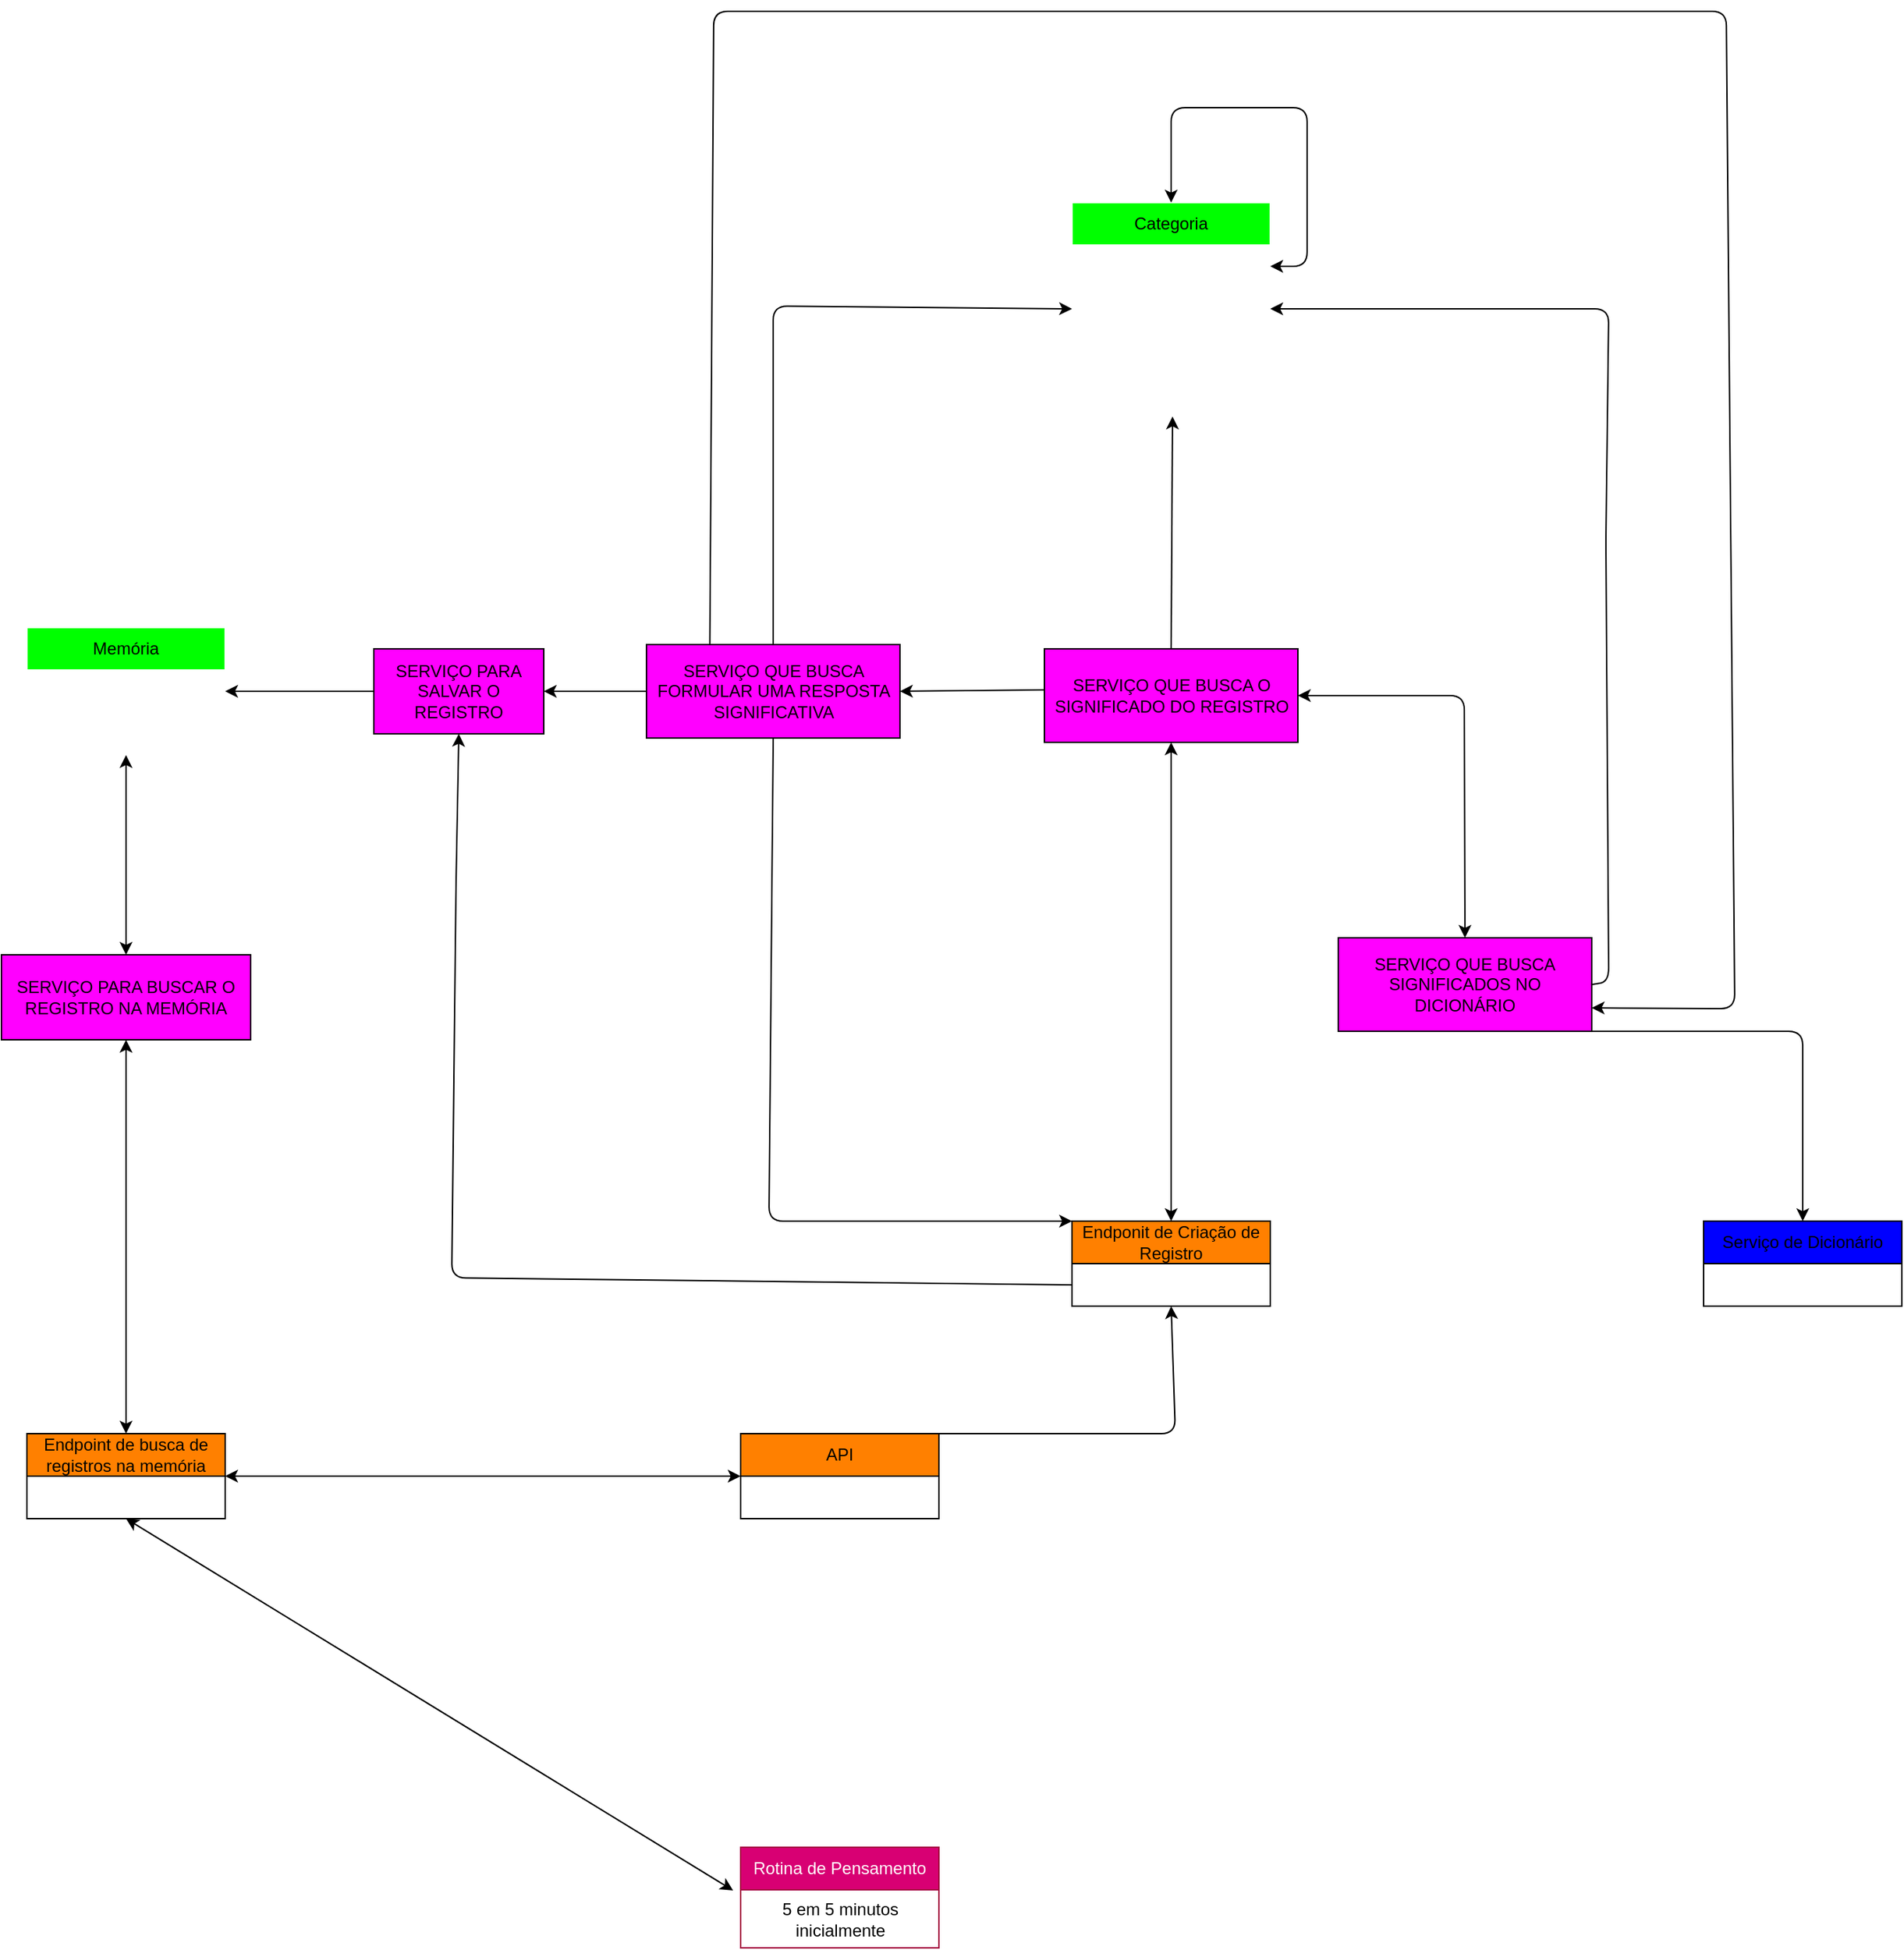 <mxfile>
    <diagram name="Page-1" id="5f0bae14-7c28-e335-631c-24af17079c00">
        <mxGraphModel dx="1007" dy="1542" grid="0" gridSize="10" guides="1" tooltips="1" connect="1" arrows="1" fold="1" page="1" pageScale="1" pageWidth="1100" pageHeight="850" background="none" math="0" shadow="0">
            <root>
                <mxCell id="0"/>
                <mxCell id="1" parent="0"/>
                <mxCell id="202" value="" style="edgeStyle=none;html=1;" parent="1" edge="1">
                    <mxGeometry relative="1" as="geometry">
                        <mxPoint x="447" y="502" as="sourcePoint"/>
                    </mxGeometry>
                </mxCell>
                <mxCell id="216" style="edgeStyle=none;html=1;exitX=0;exitY=0.5;exitDx=0;exitDy=0;entryX=1;entryY=0.5;entryDx=0;entryDy=0;" parent="1" edge="1">
                    <mxGeometry relative="1" as="geometry">
                        <mxPoint x="278" y="254" as="targetPoint"/>
                    </mxGeometry>
                </mxCell>
                <mxCell id="217" style="edgeStyle=none;html=1;entryX=0.5;entryY=0;entryDx=0;entryDy=0;" parent="1" edge="1">
                    <mxGeometry relative="1" as="geometry">
                        <mxPoint x="445.769" y="284" as="sourcePoint"/>
                    </mxGeometry>
                </mxCell>
                <mxCell id="236" value="" style="edgeStyle=none;html=1;" parent="1" edge="1">
                    <mxGeometry relative="1" as="geometry">
                        <mxPoint x="515" y="253.11" as="sourcePoint"/>
                    </mxGeometry>
                </mxCell>
                <mxCell id="212" style="edgeStyle=none;html=1;exitX=0.5;exitY=1;exitDx=0;exitDy=0;entryX=0.5;entryY=0;entryDx=0;entryDy=0;" parent="1" edge="1">
                    <mxGeometry relative="1" as="geometry">
                        <mxPoint x="447" y="392" as="sourcePoint"/>
                    </mxGeometry>
                </mxCell>
                <mxCell id="242" value="" style="edgeStyle=none;html=1;fontColor=#FFFFFF;entryX=0.5;entryY=1;entryDx=0;entryDy=0;exitX=0.5;exitY=0;exitDx=0;exitDy=0;" parent="1" source="239" target="241" edge="1">
                    <mxGeometry relative="1" as="geometry">
                        <Array as="points">
                            <mxPoint x="867" y="715"/>
                        </Array>
                    </mxGeometry>
                </mxCell>
                <mxCell id="315" value="" style="edgeStyle=none;html=1;startArrow=classic;startFill=1;" edge="1" parent="1" source="239" target="314">
                    <mxGeometry relative="1" as="geometry"/>
                </mxCell>
                <mxCell id="239" value="API" style="swimlane;fontStyle=0;childLayout=stackLayout;horizontal=1;startSize=30;horizontalStack=0;resizeParent=1;resizeParentMax=0;resizeLast=0;collapsible=1;marginBottom=0;whiteSpace=wrap;html=1;fillColor=#FF8000;" parent="1" vertex="1">
                    <mxGeometry x="560" y="715" width="140" height="60" as="geometry"/>
                </mxCell>
                <mxCell id="296" style="edgeStyle=none;html=1;exitX=0;exitY=0.75;exitDx=0;exitDy=0;entryX=0.5;entryY=1;entryDx=0;entryDy=0;startArrow=none;startFill=0;" parent="1" source="241" target="277" edge="1">
                    <mxGeometry relative="1" as="geometry">
                        <Array as="points">
                            <mxPoint x="356" y="605"/>
                            <mxPoint x="359" y="328"/>
                        </Array>
                    </mxGeometry>
                </mxCell>
                <mxCell id="300" style="edgeStyle=none;html=1;exitX=0.5;exitY=0;exitDx=0;exitDy=0;entryX=0.5;entryY=1;entryDx=0;entryDy=0;startArrow=classic;startFill=1;" parent="1" source="241" target="280" edge="1">
                    <mxGeometry relative="1" as="geometry">
                        <Array as="points"/>
                    </mxGeometry>
                </mxCell>
                <mxCell id="241" value="Endponit de Criação de Registro" style="swimlane;fontStyle=0;childLayout=stackLayout;horizontal=1;startSize=30;horizontalStack=0;resizeParent=1;resizeParentMax=0;resizeLast=0;collapsible=1;marginBottom=0;whiteSpace=wrap;html=1;fillColor=#FF8000;" parent="1" vertex="1">
                    <mxGeometry x="794" y="565" width="140" height="60" as="geometry"/>
                </mxCell>
                <mxCell id="256" value="Categoria" style="swimlane;fontStyle=0;childLayout=stackLayout;horizontal=1;startSize=30;horizontalStack=0;resizeParent=1;resizeParentMax=0;resizeLast=0;collapsible=1;marginBottom=0;whiteSpace=wrap;html=1;labelBackgroundColor=none;strokeColor=#FFFFFF;fontColor=#000000;fillColor=#00FF00;" parent="1" vertex="1">
                    <mxGeometry x="794" y="-154" width="140" height="150" as="geometry"/>
                </mxCell>
                <mxCell id="257" value="nome" style="text;strokeColor=none;fillColor=none;align=left;verticalAlign=middle;spacingLeft=4;spacingRight=4;overflow=hidden;points=[[0,0.5],[1,0.5]];portConstraint=eastwest;rotatable=0;whiteSpace=wrap;html=1;labelBackgroundColor=none;fontColor=#FFFFFF;" parent="256" vertex="1">
                    <mxGeometry y="30" width="140" height="30" as="geometry"/>
                </mxCell>
                <mxCell id="258" value="significado" style="text;strokeColor=none;fillColor=none;align=left;verticalAlign=middle;spacingLeft=4;spacingRight=4;overflow=hidden;points=[[0,0.5],[1,0.5]];portConstraint=eastwest;rotatable=0;whiteSpace=wrap;html=1;labelBackgroundColor=none;fontColor=#FFFFFF;" parent="256" vertex="1">
                    <mxGeometry y="60" width="140" height="30" as="geometry"/>
                </mxCell>
                <mxCell id="259" value="valor" style="text;strokeColor=none;fillColor=none;align=left;verticalAlign=middle;spacingLeft=4;spacingRight=4;overflow=hidden;points=[[0,0.5],[1,0.5]];portConstraint=eastwest;rotatable=0;whiteSpace=wrap;html=1;labelBackgroundColor=none;fontColor=#FFFFFF;" parent="256" vertex="1">
                    <mxGeometry y="90" width="140" height="30" as="geometry"/>
                </mxCell>
                <mxCell id="255" style="edgeStyle=none;html=1;fontColor=#000000;startArrow=classic;startFill=1;exitX=0.5;exitY=0;exitDx=0;exitDy=0;entryX=1;entryY=0.5;entryDx=0;entryDy=0;" parent="256" source="256" target="257" edge="1">
                    <mxGeometry relative="1" as="geometry">
                        <mxPoint x="65" y="175.333" as="targetPoint"/>
                        <mxPoint x="65" y="-6" as="sourcePoint"/>
                        <Array as="points">
                            <mxPoint x="70" y="-67"/>
                            <mxPoint x="166" y="-67"/>
                            <mxPoint x="166" y="45"/>
                        </Array>
                    </mxGeometry>
                </mxCell>
                <mxCell id="261" value="sub_categoria" style="text;strokeColor=none;fillColor=none;align=left;verticalAlign=middle;spacingLeft=4;spacingRight=4;overflow=hidden;points=[[0,0.5],[1,0.5]];portConstraint=eastwest;rotatable=0;whiteSpace=wrap;html=1;labelBackgroundColor=none;fontColor=#FFFFFF;" parent="256" vertex="1">
                    <mxGeometry y="120" width="140" height="30" as="geometry"/>
                </mxCell>
                <mxCell id="262" value="Memória" style="swimlane;fontStyle=0;childLayout=stackLayout;horizontal=1;startSize=30;horizontalStack=0;resizeParent=1;resizeParentMax=0;resizeLast=0;collapsible=1;marginBottom=0;whiteSpace=wrap;html=1;labelBackgroundColor=none;strokeColor=#FFFFFF;fontColor=#000000;fillColor=#00FF00;" parent="1" vertex="1">
                    <mxGeometry x="56" y="146" width="140" height="90" as="geometry"/>
                </mxCell>
                <mxCell id="263" value="registro" style="text;strokeColor=none;fillColor=none;align=left;verticalAlign=middle;spacingLeft=4;spacingRight=4;overflow=hidden;points=[[0,0.5],[1,0.5]];portConstraint=eastwest;rotatable=0;whiteSpace=wrap;html=1;labelBackgroundColor=none;fontColor=#FFFFFF;" parent="262" vertex="1">
                    <mxGeometry y="30" width="140" height="30" as="geometry"/>
                </mxCell>
                <mxCell id="264" value="data" style="text;strokeColor=none;fillColor=none;align=left;verticalAlign=middle;spacingLeft=4;spacingRight=4;overflow=hidden;points=[[0,0.5],[1,0.5]];portConstraint=eastwest;rotatable=0;whiteSpace=wrap;html=1;labelBackgroundColor=none;fontColor=#FFFFFF;" parent="262" vertex="1">
                    <mxGeometry y="60" width="140" height="30" as="geometry"/>
                </mxCell>
                <mxCell id="269" value="Serviço de Dicionário" style="swimlane;fontStyle=0;childLayout=stackLayout;horizontal=1;startSize=30;horizontalStack=0;resizeParent=1;resizeParentMax=0;resizeLast=0;collapsible=1;marginBottom=0;whiteSpace=wrap;html=1;fillColor=#0000FF;" parent="1" vertex="1">
                    <mxGeometry x="1240" y="565" width="140" height="60" as="geometry"/>
                </mxCell>
                <mxCell id="295" style="edgeStyle=none;html=1;exitX=0;exitY=0.5;exitDx=0;exitDy=0;entryX=1;entryY=0.5;entryDx=0;entryDy=0;startArrow=none;startFill=0;" parent="1" source="277" target="263" edge="1">
                    <mxGeometry relative="1" as="geometry"/>
                </mxCell>
                <mxCell id="277" value="SERVIÇO PARA SALVAR O REGISTRO" style="whiteSpace=wrap;html=1;fillColor=#FF00FF;fontStyle=0;startSize=30;" parent="1" vertex="1">
                    <mxGeometry x="301" y="161" width="120" height="60" as="geometry"/>
                </mxCell>
                <mxCell id="301" style="edgeStyle=none;html=1;exitX=0.5;exitY=0;exitDx=0;exitDy=0;entryX=0.507;entryY=1.033;entryDx=0;entryDy=0;entryPerimeter=0;startArrow=none;startFill=0;" parent="1" source="280" target="261" edge="1">
                    <mxGeometry relative="1" as="geometry"/>
                </mxCell>
                <mxCell id="302" style="edgeStyle=none;html=1;exitX=1;exitY=0.5;exitDx=0;exitDy=0;entryX=0.5;entryY=0;entryDx=0;entryDy=0;startArrow=classic;startFill=1;" parent="1" source="280" target="285" edge="1">
                    <mxGeometry relative="1" as="geometry">
                        <Array as="points">
                            <mxPoint x="1071" y="194"/>
                        </Array>
                    </mxGeometry>
                </mxCell>
                <mxCell id="280" value="SERVIÇO QUE BUSCA O SIGNIFICADO DO REGISTRO" style="whiteSpace=wrap;html=1;fillColor=#FF00FF;fontStyle=0;startSize=30;" parent="1" vertex="1">
                    <mxGeometry x="774.5" y="161" width="179" height="66" as="geometry"/>
                </mxCell>
                <mxCell id="303" style="edgeStyle=none;html=1;exitX=1;exitY=1;exitDx=0;exitDy=0;entryX=0.5;entryY=0;entryDx=0;entryDy=0;startArrow=none;startFill=0;" parent="1" source="285" target="269" edge="1">
                    <mxGeometry relative="1" as="geometry">
                        <Array as="points">
                            <mxPoint x="1310" y="431"/>
                        </Array>
                    </mxGeometry>
                </mxCell>
                <mxCell id="306" style="edgeStyle=none;html=1;exitX=1;exitY=0.5;exitDx=0;exitDy=0;entryX=1;entryY=0.5;entryDx=0;entryDy=0;startArrow=none;startFill=0;endArrow=classic;endFill=1;" parent="1" source="285" target="258" edge="1">
                    <mxGeometry relative="1" as="geometry">
                        <Array as="points">
                            <mxPoint x="1173" y="396"/>
                            <mxPoint x="1171" y="85"/>
                            <mxPoint x="1173" y="-79"/>
                        </Array>
                    </mxGeometry>
                </mxCell>
                <mxCell id="285" value="SERVIÇO QUE BUSCA SIGNIFICADOS NO DICIONÁRIO" style="whiteSpace=wrap;html=1;fillColor=#FF00FF;fontStyle=0;startSize=30;" parent="1" vertex="1">
                    <mxGeometry x="982" y="365" width="179" height="66" as="geometry"/>
                </mxCell>
                <mxCell id="294" style="edgeStyle=none;html=1;exitX=0.5;exitY=1;exitDx=0;exitDy=0;entryX=0;entryY=0;entryDx=0;entryDy=0;startArrow=none;startFill=0;" parent="1" source="289" target="241" edge="1">
                    <mxGeometry relative="1" as="geometry">
                        <Array as="points">
                            <mxPoint x="580" y="565"/>
                        </Array>
                    </mxGeometry>
                </mxCell>
                <mxCell id="297" style="edgeStyle=none;html=1;exitX=0;exitY=0.5;exitDx=0;exitDy=0;startArrow=none;startFill=0;entryX=1;entryY=0.5;entryDx=0;entryDy=0;" parent="1" source="289" target="277" edge="1">
                    <mxGeometry relative="1" as="geometry">
                        <mxPoint x="492" y="313" as="targetPoint"/>
                    </mxGeometry>
                </mxCell>
                <mxCell id="305" style="edgeStyle=none;html=1;exitX=1;exitY=0.5;exitDx=0;exitDy=0;startArrow=classic;startFill=1;endArrow=none;endFill=0;" parent="1" source="289" edge="1">
                    <mxGeometry relative="1" as="geometry">
                        <mxPoint x="774" y="190" as="targetPoint"/>
                        <Array as="points"/>
                    </mxGeometry>
                </mxCell>
                <mxCell id="307" style="edgeStyle=none;html=1;exitX=0.5;exitY=0;exitDx=0;exitDy=0;entryX=0;entryY=0.5;entryDx=0;entryDy=0;fontColor=#000000;startArrow=none;startFill=0;endArrow=classic;endFill=1;" parent="1" source="289" target="258" edge="1">
                    <mxGeometry relative="1" as="geometry">
                        <Array as="points">
                            <mxPoint x="583" y="-81"/>
                        </Array>
                    </mxGeometry>
                </mxCell>
                <mxCell id="309" style="edgeStyle=none;html=1;exitX=0.25;exitY=0;exitDx=0;exitDy=0;entryX=1;entryY=0.75;entryDx=0;entryDy=0;fontColor=#000000;startArrow=none;startFill=0;endArrow=classic;endFill=1;" parent="1" source="289" target="285" edge="1">
                    <mxGeometry relative="1" as="geometry">
                        <Array as="points">
                            <mxPoint x="541" y="-289"/>
                            <mxPoint x="1256" y="-289"/>
                            <mxPoint x="1262" y="415"/>
                        </Array>
                    </mxGeometry>
                </mxCell>
                <mxCell id="289" value="SERVIÇO QUE BUSCA FORMULAR UMA RESPOSTA SIGNIFICATIVA" style="whiteSpace=wrap;html=1;fillColor=#FF00FF;fontStyle=0;startSize=30;" parent="1" vertex="1">
                    <mxGeometry x="493.5" y="158" width="179" height="66" as="geometry"/>
                </mxCell>
                <mxCell id="310" value="Rotina de Pensamento" style="swimlane;fontStyle=0;childLayout=stackLayout;horizontal=1;startSize=30;horizontalStack=0;resizeParent=1;resizeParentMax=0;resizeLast=0;collapsible=1;marginBottom=0;whiteSpace=wrap;html=1;fillColor=#d80073;fontColor=#ffffff;strokeColor=#A50040;" vertex="1" parent="1">
                    <mxGeometry x="560" y="1007" width="140" height="71" as="geometry"/>
                </mxCell>
                <mxCell id="312" value="5 em 5 minutos&lt;br&gt;inicialmente" style="text;html=1;align=center;verticalAlign=middle;resizable=0;points=[];autosize=1;strokeColor=none;fillColor=none;" vertex="1" parent="310">
                    <mxGeometry y="30" width="140" height="41" as="geometry"/>
                </mxCell>
                <mxCell id="319" style="edgeStyle=none;html=1;entryX=0.5;entryY=1;entryDx=0;entryDy=0;startArrow=classic;startFill=1;" edge="1" parent="1" source="314" target="317">
                    <mxGeometry relative="1" as="geometry"/>
                </mxCell>
                <mxCell id="321" style="edgeStyle=none;html=1;exitX=0.5;exitY=1;exitDx=0;exitDy=0;startArrow=classic;startFill=1;entryX=-0.038;entryY=0.011;entryDx=0;entryDy=0;entryPerimeter=0;" edge="1" parent="1" source="314" target="312">
                    <mxGeometry relative="1" as="geometry">
                        <mxPoint x="331.333" y="1040.778" as="targetPoint"/>
                    </mxGeometry>
                </mxCell>
                <mxCell id="314" value="Endpoint de busca de registros na memória" style="swimlane;fontStyle=0;childLayout=stackLayout;horizontal=1;startSize=30;horizontalStack=0;resizeParent=1;resizeParentMax=0;resizeLast=0;collapsible=1;marginBottom=0;whiteSpace=wrap;html=1;fillColor=#FF8000;" vertex="1" parent="1">
                    <mxGeometry x="56" y="715" width="140" height="60" as="geometry"/>
                </mxCell>
                <mxCell id="320" style="edgeStyle=none;html=1;exitX=0.5;exitY=0;exitDx=0;exitDy=0;startArrow=classic;startFill=1;" edge="1" parent="1" source="317" target="264">
                    <mxGeometry relative="1" as="geometry"/>
                </mxCell>
                <mxCell id="317" value="SERVIÇO PARA BUSCAR O REGISTRO NA MEMÓRIA" style="whiteSpace=wrap;html=1;fillColor=#FF00FF;fontStyle=0;startSize=30;" vertex="1" parent="1">
                    <mxGeometry x="38" y="377" width="176" height="60" as="geometry"/>
                </mxCell>
            </root>
        </mxGraphModel>
    </diagram>
</mxfile>